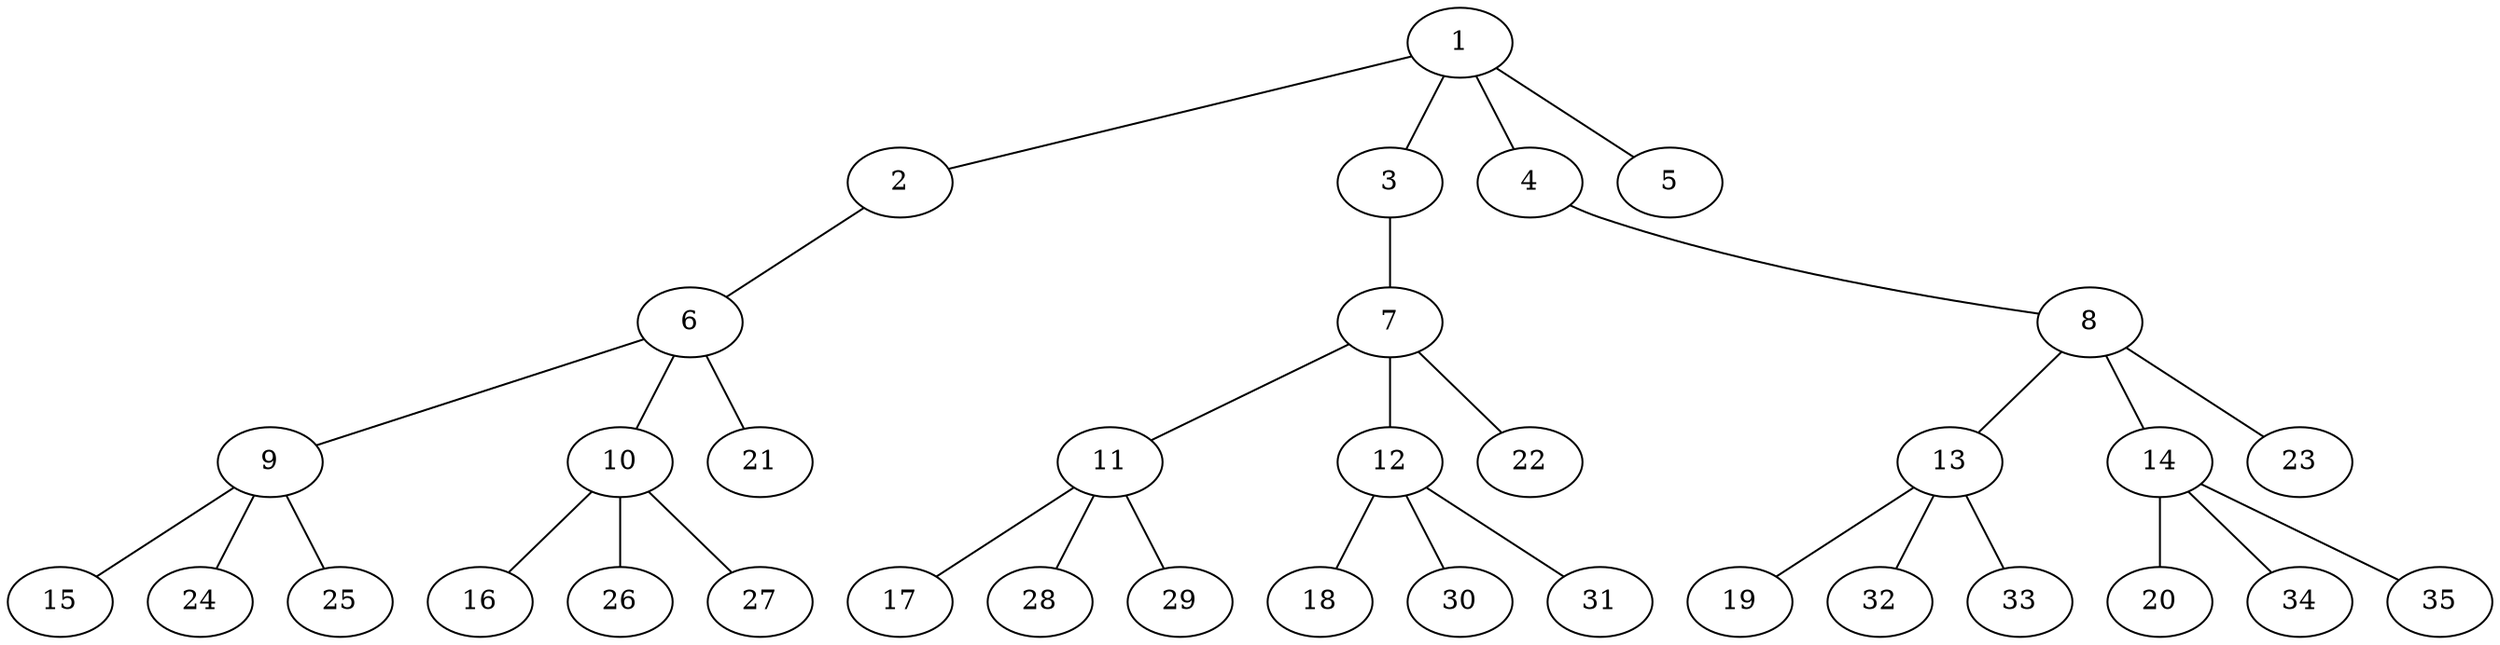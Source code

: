 graph molecule_877 {
	1	 [chem=P];
	2	 [chem=O];
	1 -- 2	 [valence=1];
	3	 [chem=O];
	1 -- 3	 [valence=1];
	4	 [chem=O];
	1 -- 4	 [valence=1];
	5	 [chem=O];
	1 -- 5	 [valence=2];
	6	 [chem=C];
	2 -- 6	 [valence=1];
	7	 [chem=C];
	3 -- 7	 [valence=1];
	8	 [chem=C];
	4 -- 8	 [valence=1];
	9	 [chem=C];
	6 -- 9	 [valence=1];
	10	 [chem=C];
	6 -- 10	 [valence=1];
	21	 [chem=H];
	6 -- 21	 [valence=1];
	11	 [chem=C];
	7 -- 11	 [valence=1];
	12	 [chem=C];
	7 -- 12	 [valence=1];
	22	 [chem=H];
	7 -- 22	 [valence=1];
	13	 [chem=C];
	8 -- 13	 [valence=1];
	14	 [chem=C];
	8 -- 14	 [valence=1];
	23	 [chem=H];
	8 -- 23	 [valence=1];
	15	 [chem=Cl];
	9 -- 15	 [valence=1];
	24	 [chem=H];
	9 -- 24	 [valence=1];
	25	 [chem=H];
	9 -- 25	 [valence=1];
	16	 [chem=Cl];
	10 -- 16	 [valence=1];
	26	 [chem=H];
	10 -- 26	 [valence=1];
	27	 [chem=H];
	10 -- 27	 [valence=1];
	17	 [chem=Cl];
	11 -- 17	 [valence=1];
	28	 [chem=H];
	11 -- 28	 [valence=1];
	29	 [chem=H];
	11 -- 29	 [valence=1];
	18	 [chem=Cl];
	12 -- 18	 [valence=1];
	30	 [chem=H];
	12 -- 30	 [valence=1];
	31	 [chem=H];
	12 -- 31	 [valence=1];
	19	 [chem=Cl];
	13 -- 19	 [valence=1];
	32	 [chem=H];
	13 -- 32	 [valence=1];
	33	 [chem=H];
	13 -- 33	 [valence=1];
	20	 [chem=Cl];
	14 -- 20	 [valence=1];
	34	 [chem=H];
	14 -- 34	 [valence=1];
	35	 [chem=H];
	14 -- 35	 [valence=1];
}
